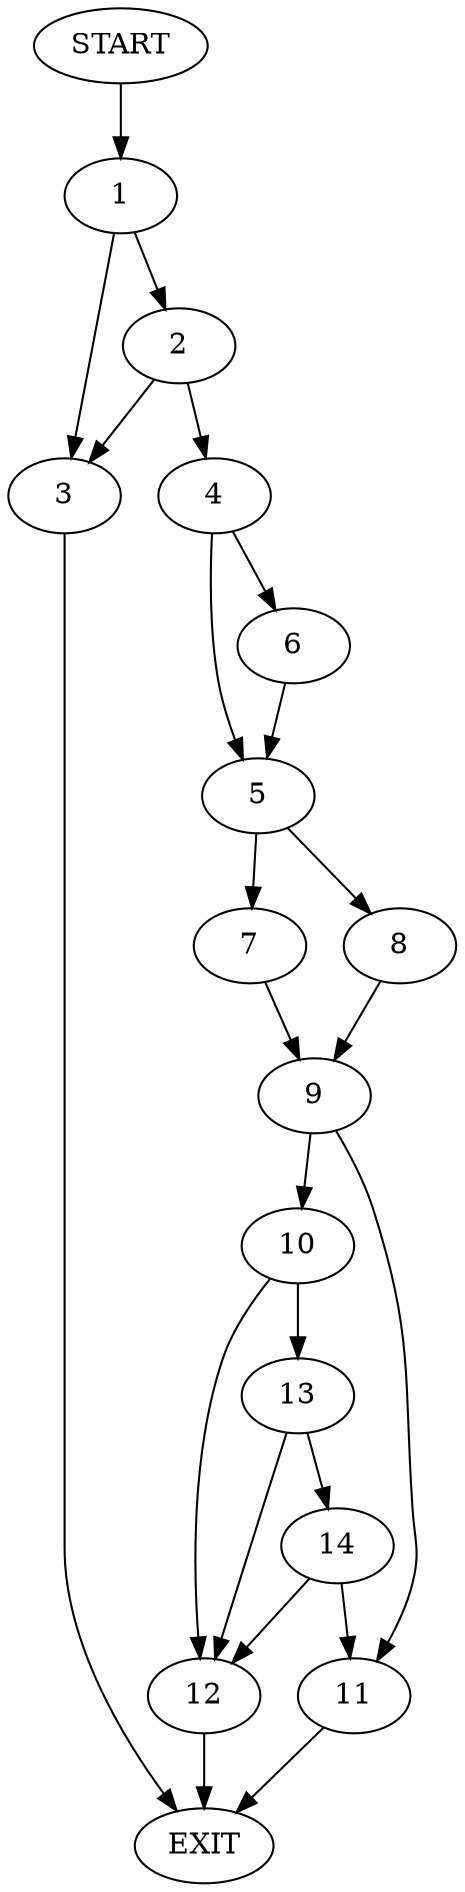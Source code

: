 digraph {
0 [label="START"]
15 [label="EXIT"]
0 -> 1
1 -> 2
1 -> 3
3 -> 15
2 -> 4
2 -> 3
4 -> 5
4 -> 6
5 -> 7
5 -> 8
6 -> 5
7 -> 9
8 -> 9
9 -> 10
9 -> 11
10 -> 12
10 -> 13
11 -> 15
12 -> 15
13 -> 12
13 -> 14
14 -> 12
14 -> 11
}
